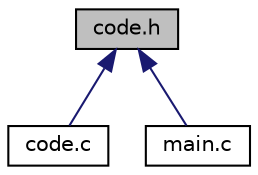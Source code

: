 digraph "code.h"
{
 // LATEX_PDF_SIZE
  edge [fontname="Helvetica",fontsize="10",labelfontname="Helvetica",labelfontsize="10"];
  node [fontname="Helvetica",fontsize="10",shape=record];
  Node1 [label="code.h",height=0.2,width=0.4,color="black", fillcolor="grey75", style="filled", fontcolor="black",tooltip="Fichier de prototypes des fonctions de code.c et des variables globales et symboliques."];
  Node1 -> Node2 [dir="back",color="midnightblue",fontsize="10",style="solid",fontname="Helvetica"];
  Node2 [label="code.c",height=0.2,width=0.4,color="black", fillcolor="white", style="filled",URL="$code_8c.html",tooltip="fichier de fonctions."];
  Node1 -> Node3 [dir="back",color="midnightblue",fontsize="10",style="solid",fontname="Helvetica"];
  Node3 [label="main.c",height=0.2,width=0.4,color="black", fillcolor="white", style="filled",URL="$main_8c.html",tooltip="Programme d'apprentisage par renforcement de fin d'année ZZ1."];
}
